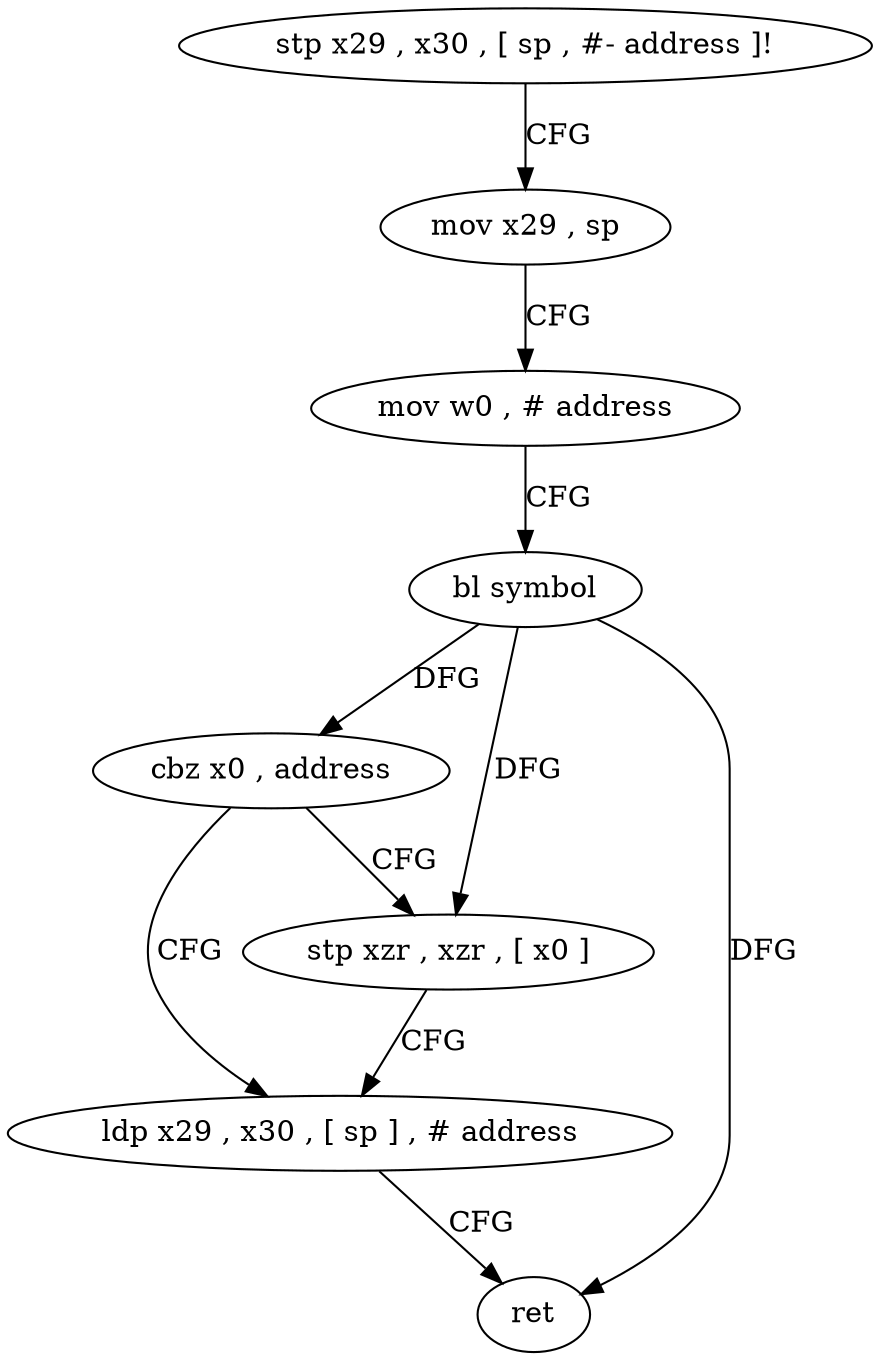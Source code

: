 digraph "func" {
"133404" [label = "stp x29 , x30 , [ sp , #- address ]!" ]
"133408" [label = "mov x29 , sp" ]
"133412" [label = "mov w0 , # address" ]
"133416" [label = "bl symbol" ]
"133420" [label = "cbz x0 , address" ]
"133428" [label = "ldp x29 , x30 , [ sp ] , # address" ]
"133424" [label = "stp xzr , xzr , [ x0 ]" ]
"133432" [label = "ret" ]
"133404" -> "133408" [ label = "CFG" ]
"133408" -> "133412" [ label = "CFG" ]
"133412" -> "133416" [ label = "CFG" ]
"133416" -> "133420" [ label = "DFG" ]
"133416" -> "133432" [ label = "DFG" ]
"133416" -> "133424" [ label = "DFG" ]
"133420" -> "133428" [ label = "CFG" ]
"133420" -> "133424" [ label = "CFG" ]
"133428" -> "133432" [ label = "CFG" ]
"133424" -> "133428" [ label = "CFG" ]
}
